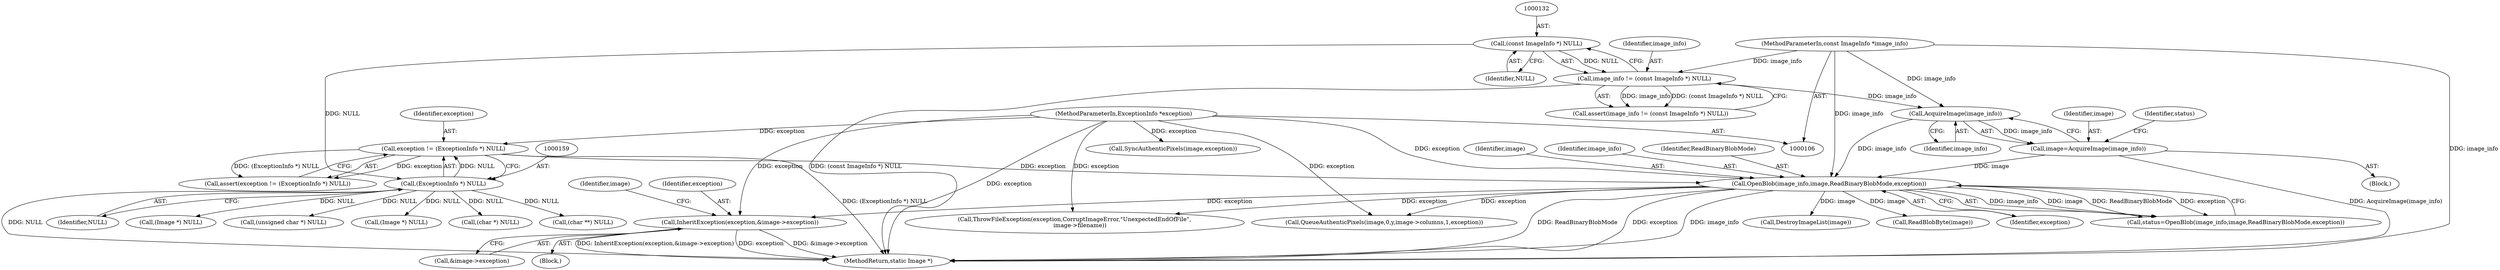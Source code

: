 digraph "0_ImageMagick_f6e9d0d9955e85bdd7540b251cd50d598dacc5e6_23@pointer" {
"1000890" [label="(Call,InheritException(exception,&image->exception))"];
"1000173" [label="(Call,OpenBlob(image_info,image,ReadBinaryBlobMode,exception))"];
"1000169" [label="(Call,AcquireImage(image_info))"];
"1000129" [label="(Call,image_info != (const ImageInfo *) NULL)"];
"1000107" [label="(MethodParameterIn,const ImageInfo *image_info)"];
"1000131" [label="(Call,(const ImageInfo *) NULL)"];
"1000167" [label="(Call,image=AcquireImage(image_info))"];
"1000156" [label="(Call,exception != (ExceptionInfo *) NULL)"];
"1000108" [label="(MethodParameterIn,ExceptionInfo *exception)"];
"1000158" [label="(Call,(ExceptionInfo *) NULL)"];
"1000173" [label="(Call,OpenBlob(image_info,image,ReadBinaryBlobMode,exception))"];
"1000133" [label="(Identifier,NULL)"];
"1000177" [label="(Identifier,exception)"];
"1000890" [label="(Call,InheritException(exception,&image->exception))"];
"1000156" [label="(Call,exception != (ExceptionInfo *) NULL)"];
"1000254" [label="(Call,(char *) NULL)"];
"1000128" [label="(Call,assert(image_info != (const ImageInfo *) NULL))"];
"1000535" [label="(Call,(char **) NULL)"];
"1000168" [label="(Identifier,image)"];
"1000891" [label="(Identifier,exception)"];
"1000155" [label="(Call,assert(exception != (ExceptionInfo *) NULL))"];
"1000174" [label="(Identifier,image_info)"];
"1001364" [label="(Call,SyncAuthenticPixels(image,exception))"];
"1000219" [label="(Call,(Image *) NULL)"];
"1000129" [label="(Call,image_info != (const ImageInfo *) NULL)"];
"1000171" [label="(Call,status=OpenBlob(image_info,image,ReadBinaryBlobMode,exception))"];
"1000157" [label="(Identifier,exception)"];
"1000108" [label="(MethodParameterIn,ExceptionInfo *exception)"];
"1000130" [label="(Identifier,image_info)"];
"1000176" [label="(Identifier,ReadBinaryBlobMode)"];
"1000107" [label="(MethodParameterIn,const ImageInfo *image_info)"];
"1000170" [label="(Identifier,image_info)"];
"1000898" [label="(Identifier,image)"];
"1000915" [label="(Call,(unsigned char *) NULL)"];
"1000175" [label="(Identifier,image)"];
"1000158" [label="(Call,(ExceptionInfo *) NULL)"];
"1000889" [label="(Block,)"];
"1000109" [label="(Block,)"];
"1001185" [label="(Call,QueueAuthenticPixels(image,0,y,image->columns,1,exception))"];
"1001410" [label="(MethodReturn,static Image *)"];
"1000892" [label="(Call,&image->exception)"];
"1000188" [label="(Call,(Image *) NULL)"];
"1000172" [label="(Identifier,status)"];
"1001396" [label="(Call,ThrowFileException(exception,CorruptImageError,\"UnexpectedEndOfFile\",\n      image->filename))"];
"1000160" [label="(Identifier,NULL)"];
"1000131" [label="(Call,(const ImageInfo *) NULL)"];
"1000167" [label="(Call,image=AcquireImage(image_info))"];
"1000185" [label="(Call,DestroyImageList(image))"];
"1000207" [label="(Call,ReadBlobByte(image))"];
"1000169" [label="(Call,AcquireImage(image_info))"];
"1000890" -> "1000889"  [label="AST: "];
"1000890" -> "1000892"  [label="CFG: "];
"1000891" -> "1000890"  [label="AST: "];
"1000892" -> "1000890"  [label="AST: "];
"1000898" -> "1000890"  [label="CFG: "];
"1000890" -> "1001410"  [label="DDG: exception"];
"1000890" -> "1001410"  [label="DDG: &image->exception"];
"1000890" -> "1001410"  [label="DDG: InheritException(exception,&image->exception)"];
"1000173" -> "1000890"  [label="DDG: exception"];
"1000108" -> "1000890"  [label="DDG: exception"];
"1000173" -> "1000171"  [label="AST: "];
"1000173" -> "1000177"  [label="CFG: "];
"1000174" -> "1000173"  [label="AST: "];
"1000175" -> "1000173"  [label="AST: "];
"1000176" -> "1000173"  [label="AST: "];
"1000177" -> "1000173"  [label="AST: "];
"1000171" -> "1000173"  [label="CFG: "];
"1000173" -> "1001410"  [label="DDG: ReadBinaryBlobMode"];
"1000173" -> "1001410"  [label="DDG: exception"];
"1000173" -> "1001410"  [label="DDG: image_info"];
"1000173" -> "1000171"  [label="DDG: image_info"];
"1000173" -> "1000171"  [label="DDG: image"];
"1000173" -> "1000171"  [label="DDG: ReadBinaryBlobMode"];
"1000173" -> "1000171"  [label="DDG: exception"];
"1000169" -> "1000173"  [label="DDG: image_info"];
"1000107" -> "1000173"  [label="DDG: image_info"];
"1000167" -> "1000173"  [label="DDG: image"];
"1000156" -> "1000173"  [label="DDG: exception"];
"1000108" -> "1000173"  [label="DDG: exception"];
"1000173" -> "1000185"  [label="DDG: image"];
"1000173" -> "1000207"  [label="DDG: image"];
"1000173" -> "1001185"  [label="DDG: exception"];
"1000173" -> "1001396"  [label="DDG: exception"];
"1000169" -> "1000167"  [label="AST: "];
"1000169" -> "1000170"  [label="CFG: "];
"1000170" -> "1000169"  [label="AST: "];
"1000167" -> "1000169"  [label="CFG: "];
"1000169" -> "1000167"  [label="DDG: image_info"];
"1000129" -> "1000169"  [label="DDG: image_info"];
"1000107" -> "1000169"  [label="DDG: image_info"];
"1000129" -> "1000128"  [label="AST: "];
"1000129" -> "1000131"  [label="CFG: "];
"1000130" -> "1000129"  [label="AST: "];
"1000131" -> "1000129"  [label="AST: "];
"1000128" -> "1000129"  [label="CFG: "];
"1000129" -> "1001410"  [label="DDG: (const ImageInfo *) NULL"];
"1000129" -> "1000128"  [label="DDG: image_info"];
"1000129" -> "1000128"  [label="DDG: (const ImageInfo *) NULL"];
"1000107" -> "1000129"  [label="DDG: image_info"];
"1000131" -> "1000129"  [label="DDG: NULL"];
"1000107" -> "1000106"  [label="AST: "];
"1000107" -> "1001410"  [label="DDG: image_info"];
"1000131" -> "1000133"  [label="CFG: "];
"1000132" -> "1000131"  [label="AST: "];
"1000133" -> "1000131"  [label="AST: "];
"1000131" -> "1000158"  [label="DDG: NULL"];
"1000167" -> "1000109"  [label="AST: "];
"1000168" -> "1000167"  [label="AST: "];
"1000172" -> "1000167"  [label="CFG: "];
"1000167" -> "1001410"  [label="DDG: AcquireImage(image_info)"];
"1000156" -> "1000155"  [label="AST: "];
"1000156" -> "1000158"  [label="CFG: "];
"1000157" -> "1000156"  [label="AST: "];
"1000158" -> "1000156"  [label="AST: "];
"1000155" -> "1000156"  [label="CFG: "];
"1000156" -> "1001410"  [label="DDG: (ExceptionInfo *) NULL"];
"1000156" -> "1000155"  [label="DDG: exception"];
"1000156" -> "1000155"  [label="DDG: (ExceptionInfo *) NULL"];
"1000108" -> "1000156"  [label="DDG: exception"];
"1000158" -> "1000156"  [label="DDG: NULL"];
"1000108" -> "1000106"  [label="AST: "];
"1000108" -> "1001410"  [label="DDG: exception"];
"1000108" -> "1001185"  [label="DDG: exception"];
"1000108" -> "1001364"  [label="DDG: exception"];
"1000108" -> "1001396"  [label="DDG: exception"];
"1000158" -> "1000160"  [label="CFG: "];
"1000159" -> "1000158"  [label="AST: "];
"1000160" -> "1000158"  [label="AST: "];
"1000158" -> "1001410"  [label="DDG: NULL"];
"1000158" -> "1000188"  [label="DDG: NULL"];
"1000158" -> "1000219"  [label="DDG: NULL"];
"1000158" -> "1000254"  [label="DDG: NULL"];
"1000158" -> "1000535"  [label="DDG: NULL"];
"1000158" -> "1000915"  [label="DDG: NULL"];
}
